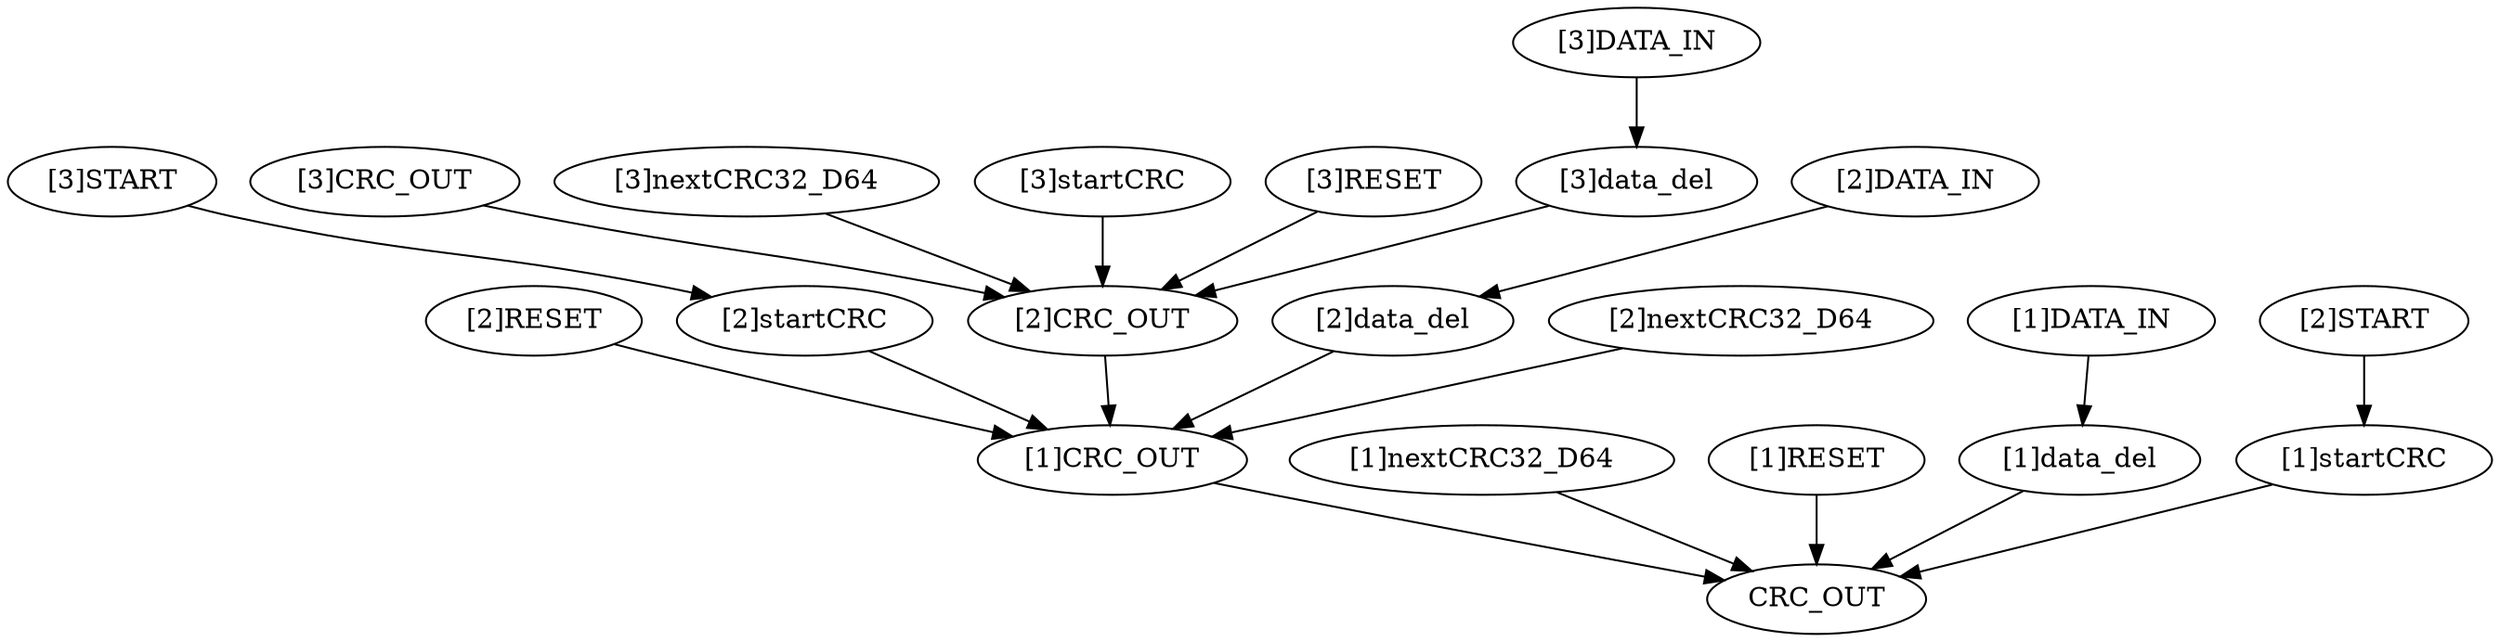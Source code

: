 strict digraph "" {
	"[1]startCRC"	 [complexity=5,
		importance=0.550561446708,
		rank=0.110112289342];
	CRC_OUT	 [complexity=4,
		importance=0.449437699896,
		rank=0.112359424974];
	"[1]startCRC" -> CRC_OUT;
	"[2]RESET"	 [complexity=9,
		importance=1.86516656191,
		rank=0.207240729102];
	"[1]CRC_OUT"	 [complexity=8,
		importance=0.898875399792,
		rank=0.112359424974];
	"[2]RESET" -> "[1]CRC_OUT";
	"[3]START"	 [complexity=11,
		importance=1.06741490893,
		rank=0.097037718994];
	"[2]startCRC"	 [complexity=9,
		importance=0.999999146604,
		rank=0.111111016289];
	"[3]START" -> "[2]startCRC";
	"[3]CRC_OUT"	 [complexity=16,
		importance=1.79775079958,
		rank=0.112359424974];
	"[2]CRC_OUT"	 [complexity=12,
		importance=1.34831309969,
		rank=0.112359424974];
	"[3]CRC_OUT" -> "[2]CRC_OUT";
	"[2]data_del"	 [complexity=12,
		importance=0.999999146604,
		rank=0.083333262217];
	"[2]data_del" -> "[1]CRC_OUT";
	"[1]CRC_OUT" -> CRC_OUT;
	"[2]DATA_IN"	 [complexity=77,
		importance=1.06741490893,
		rank=0.0138625312849];
	"[2]DATA_IN" -> "[2]data_del";
	"[3]nextCRC32_D64"	 [complexity=16,
		importance=1.41572886202,
		rank=0.0884830538761];
	"[3]nextCRC32_D64" -> "[2]CRC_OUT";
	"[2]nextCRC32_D64"	 [complexity=12,
		importance=0.966291162122,
		rank=0.0805242635102];
	"[2]nextCRC32_D64" -> "[1]CRC_OUT";
	"[2]START"	 [complexity=7,
		importance=0.617977209039,
		rank=0.0882824584341];
	"[2]START" -> "[1]startCRC";
	"[2]CRC_OUT" -> "[1]CRC_OUT";
	"[1]nextCRC32_D64"	 [complexity=8,
		importance=0.516853462226,
		rank=0.0646066827783];
	"[1]nextCRC32_D64" -> CRC_OUT;
	"[3]startCRC"	 [complexity=13,
		importance=1.4494368465,
		rank=0.111495142038];
	"[3]startCRC" -> "[2]CRC_OUT";
	"[2]startCRC" -> "[1]CRC_OUT";
	"[3]RESET"	 [complexity=13,
		importance=2.76404196171,
		rank=0.212618612439];
	"[3]RESET" -> "[2]CRC_OUT";
	"[3]DATA_IN"	 [complexity=81,
		importance=1.51685260883,
		rank=0.0187265754177];
	"[3]data_del"	 [complexity=16,
		importance=1.4494368465,
		rank=0.0905898029062];
	"[3]DATA_IN" -> "[3]data_del";
	"[1]RESET"	 [complexity=5,
		importance=0.966291162122,
		rank=0.193258232424];
	"[1]RESET" -> CRC_OUT;
	"[1]data_del"	 [complexity=8,
		importance=0.550561446708,
		rank=0.0688201808385];
	"[1]data_del" -> CRC_OUT;
	"[3]data_del" -> "[2]CRC_OUT";
	"[1]DATA_IN"	 [complexity=73,
		importance=0.617977209039,
		rank=0.00846544121971];
	"[1]DATA_IN" -> "[1]data_del";
}
